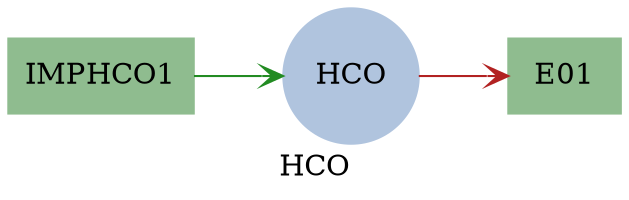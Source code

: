 // This file is generated by the --graph_format option of the Temoa model.  It
// is a Graphviz DOT language text description of a Temoa model instance.  For
// the curious, Graphviz will read this file to create an equivalent image in
// a number of formats, including SVG, PNG, GIF, and PDF.  For example, here
// is how one might invoke Graphviz to create an SVG image from the dot file.
//
// dot -Tsvg -o model.svg model.dot
//
// For more information, see the Graphviz homepage: http://graphviz.org/

// This particular file is the dot language description of the flow of energy
// via the carrier 'HCO'.

strict digraph Temoa_energy_carrier {
	label = "HCO"

	color       = "black";
	compound    = "True";
	concentrate = "True";
	rankdir     = "LR";
	splines     = "True";

	// Default node attributes
	node [ style="filled" ] ;

	// Default edge attributes
	edge [
	  arrowhead      = "vee",
	  fontsize       = "8",
	  label          = "   ",
	  labelfloat     = "false",
	  len            = "2",
	  weight         = "0.5",
	] ;


	// Define individual nodes (and non-default characteristics)
	subgraph techs {
		node [ color="darkseagreen", shape="box" ] ;

		"E01"     [ href="../processes/process_E01.svg" ] ;
		"IMPHCO1" [ href="../processes/process_IMPHCO1.svg" ] ;
	}

	subgraph energy_carriers {
		node [ color="lightsteelblue", shape="circle" ] ;

		"HCO" [ href="../simple_model.svg" ] ;
	}

	// Define individual edges (and non-default characteristics)
	subgraph outputs {
		edge [ color="forestgreen" ] ;

		"IMPHCO1" -> "HCO" ;
	}

	subgraph inputs {
		edge [ color="firebrick" ] ;

		"HCO" -> "E01" ;
	}
}
